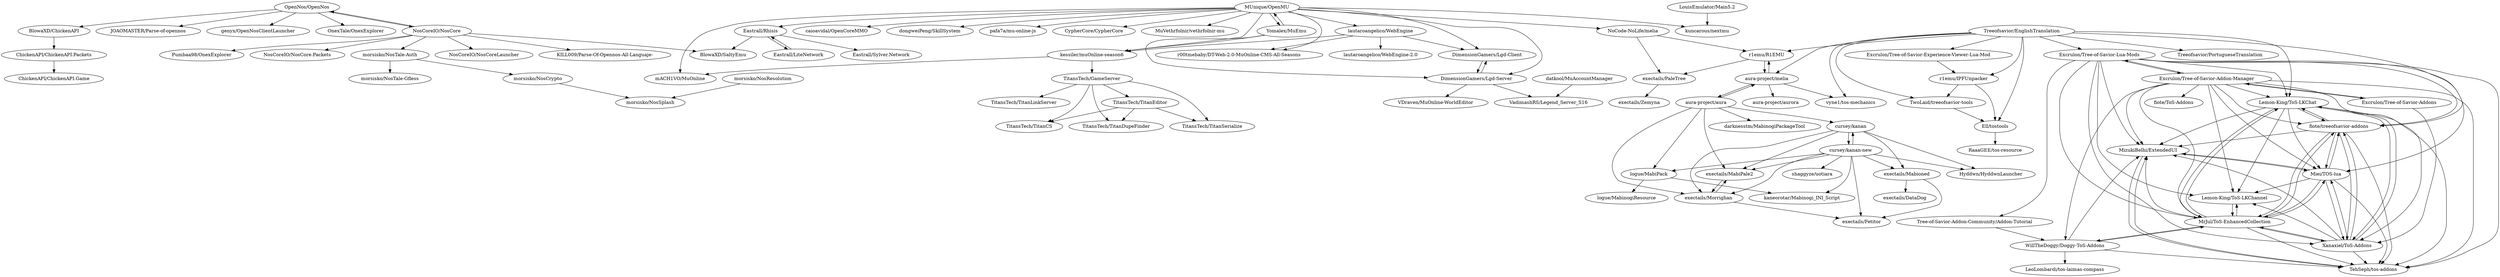 digraph G {
"ChickenAPI/ChickenAPI.Packets" -> "ChickenAPI/ChickenAPI.Game"
"OpenNos/OpenNos" -> "NosCoreIO/NosCore"
"OpenNos/OpenNos" -> "BlowaXD/ChickenAPI"
"OpenNos/OpenNos" -> "JOAOMASTER/Parse-of-opennos"
"OpenNos/OpenNos" -> "genyx/OpenNosClientLauncher"
"OpenNos/OpenNos" -> "OnexTale/OnexExplorer"
"Eastrall/Rhisis" -> "Eastrall/LiteNetwork"
"Eastrall/Rhisis" -> "BlowaXD/SaltyEmu"
"Eastrall/Rhisis" -> "Eastrall/Sylver.Network"
"lautaroangelico/WebEngine" -> "r00tmebaby/DT-Web-2.0-MuOnline-CMS-All-Seasons"
"lautaroangelico/WebEngine" -> "kessiler/muOnline-season6"
"lautaroangelico/WebEngine" -> "DimensionGamers/Lgd-Client"
"lautaroangelico/WebEngine" -> "lautaroangelico/WebEngine-2.0"
"TitansTech/GameServer" -> "TitansTech/TitanLinkServer"
"TitansTech/GameServer" -> "TitansTech/TitanEditor"
"TitansTech/GameServer" -> "TitansTech/TitanCS"
"TitansTech/GameServer" -> "TitansTech/TitanDupeFinder"
"TitansTech/GameServer" -> "TitansTech/TitanSerialize"
"NoCode-NoLife/melia" -> "exectails/PaleTree"
"NoCode-NoLife/melia" -> "r1emu/R1EMU"
"aura-project/aura" -> "aura-project/melia"
"aura-project/aura" -> "cursey/kanan"
"aura-project/aura" -> "logue/MabiPack"
"aura-project/aura" -> "exectails/MabiPale2"
"aura-project/aura" -> "exectails/Morrighan"
"aura-project/aura" -> "darknesstm/MabinogiPackageTool"
"cursey/kanan" -> "cursey/kanan-new"
"cursey/kanan" -> "exectails/MabiPale2"
"cursey/kanan" -> "exectails/Morrighan"
"cursey/kanan" -> "exectails/Mabioned"
"cursey/kanan" -> "Hyddwn/HyddwnLauncher"
"Treeofsavior/EnglishTranslation" -> "Excrulon/Tree-of-Savior-Lua-Mods"
"Treeofsavior/EnglishTranslation" -> "TwoLaid/treeofsavior-tools"
"Treeofsavior/EnglishTranslation" -> "Lemon-King/ToS-LKChat"
"Treeofsavior/EnglishTranslation" -> "r1emu/R1EMU"
"Treeofsavior/EnglishTranslation" -> "aura-project/melia"
"Treeofsavior/EnglishTranslation" -> "Ell/tostools"
"Treeofsavior/EnglishTranslation" -> "Treeofsavior/PortugueseTranslation"
"Treeofsavior/EnglishTranslation" -> "fiote/treeofsavior-addons"
"Treeofsavior/EnglishTranslation" -> "vyne1/tos-mechanics"
"Treeofsavior/EnglishTranslation" -> "Excrulon/Tree-of-Savior-Experience-Viewer-Lua-Mod"
"Treeofsavior/EnglishTranslation" -> "r1emu/IPFUnpacker"
"cursey/kanan-new" -> "cursey/kanan"
"cursey/kanan-new" -> "shaggyze/uotiara"
"cursey/kanan-new" -> "exectails/Morrighan"
"cursey/kanan-new" -> "Hyddwn/HyddwnLauncher"
"cursey/kanan-new" -> "exectails/Fetitor"
"cursey/kanan-new" -> "exectails/Mabioned"
"cursey/kanan-new" -> "exectails/MabiPale2"
"cursey/kanan-new" -> "logue/MabiPack"
"cursey/kanan-new" -> "kaneorotar/Mabinogi_INI_Script"
"Excrulon/Tree-of-Savior-Lua-Mods" -> "fiote/treeofsavior-addons"
"Excrulon/Tree-of-Savior-Lua-Mods" -> "Lemon-King/ToS-LKChat"
"Excrulon/Tree-of-Savior-Lua-Mods" -> "Xanaxiel/ToS-Addons"
"Excrulon/Tree-of-Savior-Lua-Mods" -> "MrJul/ToS-EnhancedCollection"
"Excrulon/Tree-of-Savior-Lua-Mods" -> "Miei/TOS-lua"
"Excrulon/Tree-of-Savior-Lua-Mods" -> "TehSeph/tos-addons"
"Excrulon/Tree-of-Savior-Lua-Mods" -> "MizukiBelhi/ExtendedUI"
"Excrulon/Tree-of-Savior-Lua-Mods" -> "Excrulon/Tree-of-Savior-Addon-Manager"
"Excrulon/Tree-of-Savior-Lua-Mods" -> "Lemon-King/ToS-LKChannel"
"Excrulon/Tree-of-Savior-Lua-Mods" -> "Tree-of-Savior-Addon-Community/Addon-Tutorial"
"Lemon-King/ToS-LKChat" -> "MrJul/ToS-EnhancedCollection"
"Lemon-King/ToS-LKChat" -> "fiote/treeofsavior-addons"
"Lemon-King/ToS-LKChat" -> "Xanaxiel/ToS-Addons"
"Lemon-King/ToS-LKChat" -> "Miei/TOS-lua"
"Lemon-King/ToS-LKChat" -> "MizukiBelhi/ExtendedUI"
"Lemon-King/ToS-LKChat" -> "TehSeph/tos-addons"
"Lemon-King/ToS-LKChat" -> "Lemon-King/ToS-LKChannel"
"MizukiBelhi/ExtendedUI" -> "TehSeph/tos-addons"
"MizukiBelhi/ExtendedUI" -> "Miei/TOS-lua"
"Xanaxiel/ToS-Addons" -> "MrJul/ToS-EnhancedCollection"
"Xanaxiel/ToS-Addons" -> "Miei/TOS-lua"
"Xanaxiel/ToS-Addons" -> "Lemon-King/ToS-LKChat"
"Xanaxiel/ToS-Addons" -> "fiote/treeofsavior-addons"
"Xanaxiel/ToS-Addons" -> "TehSeph/tos-addons"
"Xanaxiel/ToS-Addons" -> "MizukiBelhi/ExtendedUI"
"Xanaxiel/ToS-Addons" -> "Lemon-King/ToS-LKChannel"
"fiote/treeofsavior-addons" -> "Miei/TOS-lua"
"fiote/treeofsavior-addons" -> "TehSeph/tos-addons"
"fiote/treeofsavior-addons" -> "Lemon-King/ToS-LKChat"
"fiote/treeofsavior-addons" -> "MizukiBelhi/ExtendedUI"
"fiote/treeofsavior-addons" -> "Xanaxiel/ToS-Addons"
"fiote/treeofsavior-addons" -> "MrJul/ToS-EnhancedCollection"
"Excrulon/Tree-of-Savior-Experience-Viewer-Lua-Mod" -> "r1emu/IPFUnpacker"
"MUnique/OpenMU" -> "Yomalex/MuEmu"
"MUnique/OpenMU" -> "kessiler/muOnline-season6"
"MUnique/OpenMU" -> "lautaroangelico/WebEngine"
"MUnique/OpenMU" -> "DimensionGamers/Lgd-Server"
"MUnique/OpenMU" -> "kuncarous/nextmu"
"MUnique/OpenMU" -> "DimensionGamers/Lgd-Client"
"MUnique/OpenMU" -> "Eastrall/Rhisis"
"MUnique/OpenMU" -> "mACH1VO/MuOnline"
"MUnique/OpenMU" -> "r00tmebaby/DT-Web-2.0-MuOnline-CMS-All-Seasons"
"MUnique/OpenMU" -> "caioavidal/OpenCoreMMO" ["e"=1]
"MUnique/OpenMU" -> "NoCode-NoLife/melia"
"MUnique/OpenMU" -> "dongweiPeng/SkillSystem" ["e"=1]
"MUnique/OpenMU" -> "pafa7a/mu-online-js"
"MUnique/OpenMU" -> "CypherCore/CypherCore" ["e"=1]
"MUnique/OpenMU" -> "MuVethrfolnir/vethrfolnir-mu"
"Yomalex/MuEmu" -> "DimensionGamers/Lgd-Server"
"Yomalex/MuEmu" -> "MUnique/OpenMU"
"Yomalex/MuEmu" -> "kessiler/muOnline-season6"
"DimensionGamers/Lgd-Server" -> "DimensionGamers/Lgd-Client"
"DimensionGamers/Lgd-Server" -> "VadimashRS/Legend_Server_S16"
"DimensionGamers/Lgd-Server" -> "VDraven/MuOnline-WorldEditor"
"LouisEmulator/Main5.2" -> "kuncarous/nextmu"
"NosCoreIO/NosCore" -> "OpenNos/OpenNos"
"NosCoreIO/NosCore" -> "morsisko/NosTale-Auth"
"NosCoreIO/NosCore" -> "NosCoreIO/NosCoreLauncher"
"NosCoreIO/NosCore" -> "KILL009/Parse-Of-Opennos-All-Languaje-"
"NosCoreIO/NosCore" -> "Pumbaa98/OnexExplorer"
"NosCoreIO/NosCore" -> "BlowaXD/SaltyEmu"
"NosCoreIO/NosCore" -> "NosCoreIO/NosCore.Packets"
"TitansTech/TitanEditor" -> "TitansTech/TitanCS"
"TitansTech/TitanEditor" -> "TitansTech/TitanDupeFinder"
"TitansTech/TitanEditor" -> "TitansTech/TitanSerialize"
"BlowaXD/ChickenAPI" -> "ChickenAPI/ChickenAPI.Packets"
"morsisko/NosTale-Auth" -> "morsisko/NosTale-Gfless"
"morsisko/NosTale-Auth" -> "morsisko/NosCrypto"
"MrJul/ToS-EnhancedCollection" -> "Xanaxiel/ToS-Addons"
"MrJul/ToS-EnhancedCollection" -> "Miei/TOS-lua"
"MrJul/ToS-EnhancedCollection" -> "TehSeph/tos-addons"
"MrJul/ToS-EnhancedCollection" -> "Lemon-King/ToS-LKChat"
"MrJul/ToS-EnhancedCollection" -> "Lemon-King/ToS-LKChannel"
"MrJul/ToS-EnhancedCollection" -> "MizukiBelhi/ExtendedUI"
"MrJul/ToS-EnhancedCollection" -> "WillTheDoggy/Doggy-ToS-Addons"
"MrJul/ToS-EnhancedCollection" -> "fiote/treeofsavior-addons"
"TehSeph/tos-addons" -> "MizukiBelhi/ExtendedUI"
"aura-project/melia" -> "r1emu/R1EMU"
"aura-project/melia" -> "aura-project/aura"
"aura-project/melia" -> "vyne1/tos-mechanics"
"aura-project/melia" -> "aura-project/aurora"
"kessiler/muOnline-season6" -> "mACH1VO/MuOnline"
"kessiler/muOnline-season6" -> "TitansTech/GameServer"
"DimensionGamers/Lgd-Client" -> "DimensionGamers/Lgd-Server"
"Excrulon/Tree-of-Savior-Addon-Manager" -> "Xanaxiel/ToS-Addons"
"Excrulon/Tree-of-Savior-Addon-Manager" -> "MrJul/ToS-EnhancedCollection"
"Excrulon/Tree-of-Savior-Addon-Manager" -> "Excrulon/Tree-of-Savior-Addons"
"Excrulon/Tree-of-Savior-Addon-Manager" -> "Lemon-King/ToS-LKChat"
"Excrulon/Tree-of-Savior-Addon-Manager" -> "Miei/TOS-lua"
"Excrulon/Tree-of-Savior-Addon-Manager" -> "fiote/ToS-Addons"
"Excrulon/Tree-of-Savior-Addon-Manager" -> "fiote/treeofsavior-addons"
"Excrulon/Tree-of-Savior-Addon-Manager" -> "Lemon-King/ToS-LKChannel"
"Excrulon/Tree-of-Savior-Addon-Manager" -> "Excrulon/Tree-of-Savior-Lua-Mods"
"Excrulon/Tree-of-Savior-Addon-Manager" -> "WillTheDoggy/Doggy-ToS-Addons"
"Excrulon/Tree-of-Savior-Addon-Manager" -> "MizukiBelhi/ExtendedUI"
"Excrulon/Tree-of-Savior-Addon-Manager" -> "TehSeph/tos-addons"
"Excrulon/Tree-of-Savior-Addons" -> "Excrulon/Tree-of-Savior-Addon-Manager"
"Excrulon/Tree-of-Savior-Addons" -> "Xanaxiel/ToS-Addons"
"Tree-of-Savior-Addon-Community/Addon-Tutorial" -> "WillTheDoggy/Doggy-ToS-Addons"
"Eastrall/LiteNetwork" -> "Eastrall/Rhisis"
"r1emu/R1EMU" -> "exectails/PaleTree"
"r1emu/R1EMU" -> "aura-project/melia"
"exectails/Mabioned" -> "exectails/DataDog"
"exectails/Mabioned" -> "exectails/Fetitor"
"logue/MabiPack" -> "logue/MabinogiResource"
"logue/MabiPack" -> "kaneorotar/Mabinogi_INI_Script"
"exectails/PaleTree" -> "exectails/Zemyna"
"exectails/Morrighan" -> "exectails/MabiPale2"
"exectails/Morrighan" -> "exectails/Fetitor"
"Miei/TOS-lua" -> "TehSeph/tos-addons"
"Miei/TOS-lua" -> "MizukiBelhi/ExtendedUI"
"Miei/TOS-lua" -> "MrJul/ToS-EnhancedCollection"
"Miei/TOS-lua" -> "Xanaxiel/ToS-Addons"
"Miei/TOS-lua" -> "fiote/treeofsavior-addons"
"Miei/TOS-lua" -> "Lemon-King/ToS-LKChannel"
"TwoLaid/treeofsavior-tools" -> "Ell/tostools"
"r1emu/IPFUnpacker" -> "TwoLaid/treeofsavior-tools"
"r1emu/IPFUnpacker" -> "Ell/tostools"
"Lemon-King/ToS-LKChannel" -> "MrJul/ToS-EnhancedCollection"
"WillTheDoggy/Doggy-ToS-Addons" -> "MrJul/ToS-EnhancedCollection"
"WillTheDoggy/Doggy-ToS-Addons" -> "MizukiBelhi/ExtendedUI"
"WillTheDoggy/Doggy-ToS-Addons" -> "LeoLombardi/tos-laimas-compass"
"WillTheDoggy/Doggy-ToS-Addons" -> "TehSeph/tos-addons"
"morsisko/NosCrypto" -> "morsisko/NosSplash"
"morsisko/NosResolution" -> "morsisko/NosSplash"
"exectails/MabiPale2" -> "exectails/Morrighan"
"Ell/tostools" -> "RaaaGEE/tos-resource"
"datkool/MuAccountManager" -> "VadimashRS/Legend_Server_S16"
"ChickenAPI/ChickenAPI.Packets" ["l"="-13.77,38.425"]
"ChickenAPI/ChickenAPI.Game" ["l"="-13.754,38.429"]
"OpenNos/OpenNos" ["l"="-13.815,38.407"]
"NosCoreIO/NosCore" ["l"="-13.846,38.401"]
"BlowaXD/ChickenAPI" ["l"="-13.789,38.419"]
"JOAOMASTER/Parse-of-opennos" ["l"="-13.813,38.424"]
"genyx/OpenNosClientLauncher" ["l"="-13.803,38.393"]
"OnexTale/OnexExplorer" ["l"="-13.793,38.403"]
"Eastrall/Rhisis" ["l"="-13.943,38.429"]
"Eastrall/LiteNetwork" ["l"="-13.926,38.44"]
"BlowaXD/SaltyEmu" ["l"="-13.893,38.414"]
"Eastrall/Sylver.Network" ["l"="-13.931,38.413"]
"lautaroangelico/WebEngine" ["l"="-14.034,38.429"]
"r00tmebaby/DT-Web-2.0-MuOnline-CMS-All-Seasons" ["l"="-14.032,38.447"]
"kessiler/muOnline-season6" ["l"="-14.035,38.409"]
"DimensionGamers/Lgd-Client" ["l"="-13.999,38.425"]
"lautaroangelico/WebEngine-2.0" ["l"="-14.05,38.442"]
"TitansTech/GameServer" ["l"="-14.055,38.381"]
"TitansTech/TitanLinkServer" ["l"="-14.076,38.383"]
"TitansTech/TitanEditor" ["l"="-14.062,38.366"]
"TitansTech/TitanCS" ["l"="-14.074,38.37"]
"TitansTech/TitanDupeFinder" ["l"="-14.051,38.361"]
"TitansTech/TitanSerialize" ["l"="-14.046,38.369"]
"NoCode-NoLife/melia" ["l"="-14.055,38.49"]
"exectails/PaleTree" ["l"="-14.071,38.511"]
"r1emu/R1EMU" ["l"="-14.09,38.531"]
"aura-project/aura" ["l"="-14.059,38.586"]
"aura-project/melia" ["l"="-14.088,38.559"]
"cursey/kanan" ["l"="-14.052,38.618"]
"logue/MabiPack" ["l"="-14.027,38.597"]
"exectails/MabiPale2" ["l"="-14.056,38.605"]
"exectails/Morrighan" ["l"="-14.04,38.606"]
"darknesstm/MabinogiPackageTool" ["l"="-14.042,38.573"]
"cursey/kanan-new" ["l"="-14.035,38.621"]
"exectails/Mabioned" ["l"="-14.025,38.634"]
"Hyddwn/HyddwnLauncher" ["l"="-14.054,38.634"]
"Treeofsavior/EnglishTranslation" ["l"="-14.145,38.557"]
"Excrulon/Tree-of-Savior-Lua-Mods" ["l"="-14.197,38.558"]
"TwoLaid/treeofsavior-tools" ["l"="-14.124,38.567"]
"Lemon-King/ToS-LKChat" ["l"="-14.19,38.548"]
"Ell/tostools" ["l"="-14.126,38.58"]
"Treeofsavior/PortugueseTranslation" ["l"="-14.169,38.576"]
"fiote/treeofsavior-addons" ["l"="-14.189,38.54"]
"vyne1/tos-mechanics" ["l"="-14.114,38.55"]
"Excrulon/Tree-of-Savior-Experience-Viewer-Lua-Mod" ["l"="-14.151,38.586"]
"r1emu/IPFUnpacker" ["l"="-14.141,38.575"]
"shaggyze/uotiara" ["l"="-14.036,38.644"]
"exectails/Fetitor" ["l"="-14.019,38.62"]
"kaneorotar/Mabinogi_INI_Script" ["l"="-14.015,38.61"]
"Xanaxiel/ToS-Addons" ["l"="-14.209,38.535"]
"MrJul/ToS-EnhancedCollection" ["l"="-14.207,38.547"]
"Miei/TOS-lua" ["l"="-14.201,38.542"]
"TehSeph/tos-addons" ["l"="-14.21,38.556"]
"MizukiBelhi/ExtendedUI" ["l"="-14.217,38.549"]
"Excrulon/Tree-of-Savior-Addon-Manager" ["l"="-14.221,38.539"]
"Lemon-King/ToS-LKChannel" ["l"="-14.197,38.534"]
"Tree-of-Savior-Addon-Community/Addon-Tutorial" ["l"="-14.221,38.572"]
"MUnique/OpenMU" ["l"="-14.011,38.437"]
"Yomalex/MuEmu" ["l"="-14.013,38.418"]
"DimensionGamers/Lgd-Server" ["l"="-13.991,38.413"]
"kuncarous/nextmu" ["l"="-14.051,38.432"]
"mACH1VO/MuOnline" ["l"="-14.017,38.408"]
"caioavidal/OpenCoreMMO" ["l"="-12.844,39.414"]
"dongweiPeng/SkillSystem" ["l"="-13.058,39.898"]
"pafa7a/mu-online-js" ["l"="-14.007,38.458"]
"CypherCore/CypherCore" ["l"="-13.516,38.802"]
"MuVethrfolnir/vethrfolnir-mu" ["l"="-13.989,38.45"]
"VadimashRS/Legend_Server_S16" ["l"="-13.973,38.401"]
"VDraven/MuOnline-WorldEditor" ["l"="-13.988,38.394"]
"LouisEmulator/Main5.2" ["l"="-14.076,38.429"]
"morsisko/NosTale-Auth" ["l"="-13.836,38.374"]
"NosCoreIO/NosCoreLauncher" ["l"="-13.848,38.417"]
"KILL009/Parse-Of-Opennos-All-Languaje-" ["l"="-13.866,38.402"]
"Pumbaa98/OnexExplorer" ["l"="-13.858,38.386"]
"NosCoreIO/NosCore.Packets" ["l"="-13.833,38.39"]
"morsisko/NosTale-Gfless" ["l"="-13.819,38.365"]
"morsisko/NosCrypto" ["l"="-13.833,38.355"]
"WillTheDoggy/Doggy-ToS-Addons" ["l"="-14.229,38.557"]
"aura-project/aurora" ["l"="-14.07,38.552"]
"Excrulon/Tree-of-Savior-Addons" ["l"="-14.24,38.531"]
"fiote/ToS-Addons" ["l"="-14.232,38.518"]
"exectails/DataDog" ["l"="-14.011,38.645"]
"logue/MabinogiResource" ["l"="-14.007,38.592"]
"exectails/Zemyna" ["l"="-14.055,38.516"]
"LeoLombardi/tos-laimas-compass" ["l"="-14.253,38.564"]
"morsisko/NosSplash" ["l"="-13.827,38.34"]
"morsisko/NosResolution" ["l"="-13.821,38.327"]
"RaaaGEE/tos-resource" ["l"="-14.12,38.595"]
"datkool/MuAccountManager" ["l"="-13.965,38.39"]
}